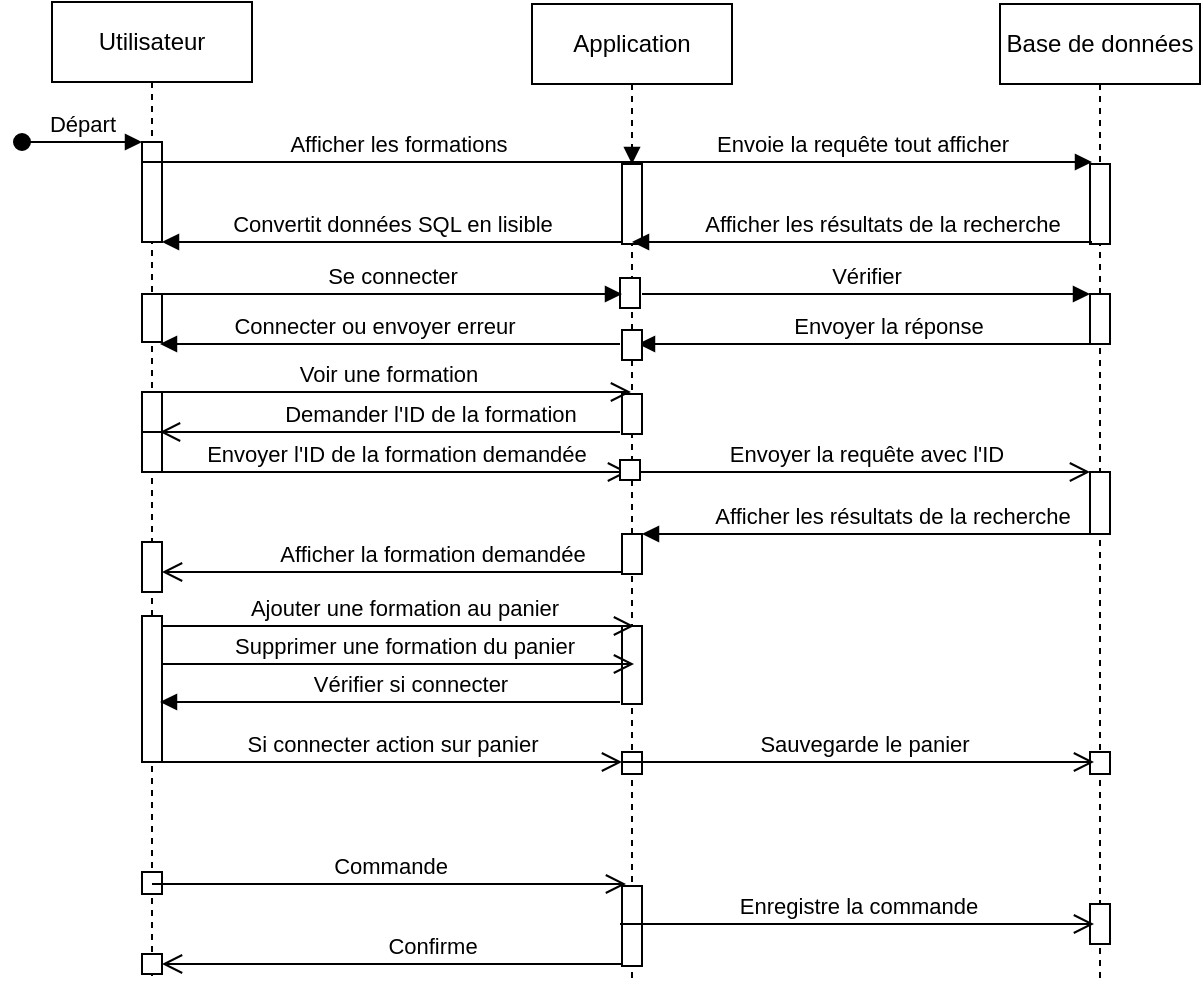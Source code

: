 <mxfile version="23.1.2" type="device">
  <diagram name="Page-1" id="2YBvvXClWsGukQMizWep">
    <mxGraphModel dx="2074" dy="792" grid="1" gridSize="10" guides="1" tooltips="1" connect="1" arrows="1" fold="1" page="1" pageScale="1" pageWidth="850" pageHeight="1100" math="0" shadow="0">
      <root>
        <mxCell id="0" />
        <mxCell id="1" parent="0" />
        <mxCell id="aM9ryv3xv72pqoxQDRHE-1" value="Utilisateur" style="shape=umlLifeline;perimeter=lifelinePerimeter;whiteSpace=wrap;html=1;container=0;dropTarget=0;collapsible=0;recursiveResize=0;outlineConnect=0;portConstraint=eastwest;newEdgeStyle={&quot;edgeStyle&quot;:&quot;elbowEdgeStyle&quot;,&quot;elbow&quot;:&quot;vertical&quot;,&quot;curved&quot;:0,&quot;rounded&quot;:0};" parent="1" vertex="1">
          <mxGeometry x="70" y="40" width="100" height="490" as="geometry" />
        </mxCell>
        <mxCell id="aM9ryv3xv72pqoxQDRHE-2" value="" style="html=1;points=[];perimeter=orthogonalPerimeter;outlineConnect=0;targetShapes=umlLifeline;portConstraint=eastwest;newEdgeStyle={&quot;edgeStyle&quot;:&quot;elbowEdgeStyle&quot;,&quot;elbow&quot;:&quot;vertical&quot;,&quot;curved&quot;:0,&quot;rounded&quot;:0};" parent="aM9ryv3xv72pqoxQDRHE-1" vertex="1">
          <mxGeometry x="45" y="70" width="10" height="10" as="geometry" />
        </mxCell>
        <mxCell id="aM9ryv3xv72pqoxQDRHE-3" value="Départ" style="html=1;verticalAlign=bottom;startArrow=oval;endArrow=block;startSize=8;edgeStyle=elbowEdgeStyle;elbow=vertical;curved=0;rounded=0;" parent="aM9ryv3xv72pqoxQDRHE-1" target="aM9ryv3xv72pqoxQDRHE-2" edge="1">
          <mxGeometry relative="1" as="geometry">
            <mxPoint x="-15" y="70" as="sourcePoint" />
          </mxGeometry>
        </mxCell>
        <mxCell id="z25Uq1P8lbXZ6_uPKflM-8" value="" style="html=1;points=[];perimeter=orthogonalPerimeter;outlineConnect=0;targetShapes=umlLifeline;portConstraint=eastwest;newEdgeStyle={&quot;edgeStyle&quot;:&quot;elbowEdgeStyle&quot;,&quot;elbow&quot;:&quot;vertical&quot;,&quot;curved&quot;:0,&quot;rounded&quot;:0};" parent="aM9ryv3xv72pqoxQDRHE-1" vertex="1">
          <mxGeometry x="45" y="270" width="10" height="25" as="geometry" />
        </mxCell>
        <mxCell id="z25Uq1P8lbXZ6_uPKflM-14" value="" style="html=1;points=[];perimeter=orthogonalPerimeter;outlineConnect=0;targetShapes=umlLifeline;portConstraint=eastwest;newEdgeStyle={&quot;edgeStyle&quot;:&quot;elbowEdgeStyle&quot;,&quot;elbow&quot;:&quot;vertical&quot;,&quot;curved&quot;:0,&quot;rounded&quot;:0};" parent="aM9ryv3xv72pqoxQDRHE-1" vertex="1">
          <mxGeometry x="45" y="435" width="10" height="11" as="geometry" />
        </mxCell>
        <mxCell id="z25Uq1P8lbXZ6_uPKflM-18" value="" style="html=1;points=[];perimeter=orthogonalPerimeter;outlineConnect=0;targetShapes=umlLifeline;portConstraint=eastwest;newEdgeStyle={&quot;edgeStyle&quot;:&quot;elbowEdgeStyle&quot;,&quot;elbow&quot;:&quot;vertical&quot;,&quot;curved&quot;:0,&quot;rounded&quot;:0};" parent="aM9ryv3xv72pqoxQDRHE-1" vertex="1">
          <mxGeometry x="45" y="476" width="10" height="10" as="geometry" />
        </mxCell>
        <mxCell id="oRkiIsHqqdRiKbcHqxus-1" value="" style="html=1;points=[];perimeter=orthogonalPerimeter;outlineConnect=0;targetShapes=umlLifeline;portConstraint=eastwest;newEdgeStyle={&quot;edgeStyle&quot;:&quot;elbowEdgeStyle&quot;,&quot;elbow&quot;:&quot;vertical&quot;,&quot;curved&quot;:0,&quot;rounded&quot;:0};" parent="aM9ryv3xv72pqoxQDRHE-1" vertex="1">
          <mxGeometry x="45" y="80" width="10" height="40" as="geometry" />
        </mxCell>
        <mxCell id="oRkiIsHqqdRiKbcHqxus-3" value="" style="html=1;points=[];perimeter=orthogonalPerimeter;outlineConnect=0;targetShapes=umlLifeline;portConstraint=eastwest;newEdgeStyle={&quot;edgeStyle&quot;:&quot;elbowEdgeStyle&quot;,&quot;elbow&quot;:&quot;vertical&quot;,&quot;curved&quot;:0,&quot;rounded&quot;:0};" parent="aM9ryv3xv72pqoxQDRHE-1" vertex="1">
          <mxGeometry x="45" y="195" width="10" height="20" as="geometry" />
        </mxCell>
        <mxCell id="hGvG4Hp4Aij3elvpk6Hw-1" value="" style="html=1;points=[];perimeter=orthogonalPerimeter;outlineConnect=0;targetShapes=umlLifeline;portConstraint=eastwest;newEdgeStyle={&quot;edgeStyle&quot;:&quot;elbowEdgeStyle&quot;,&quot;elbow&quot;:&quot;vertical&quot;,&quot;curved&quot;:0,&quot;rounded&quot;:0};" vertex="1" parent="aM9ryv3xv72pqoxQDRHE-1">
          <mxGeometry x="45" y="146" width="10" height="24" as="geometry" />
        </mxCell>
        <mxCell id="aM9ryv3xv72pqoxQDRHE-5" value="Application" style="shape=umlLifeline;perimeter=lifelinePerimeter;whiteSpace=wrap;html=1;container=0;dropTarget=0;collapsible=0;recursiveResize=0;outlineConnect=0;portConstraint=eastwest;newEdgeStyle={&quot;edgeStyle&quot;:&quot;elbowEdgeStyle&quot;,&quot;elbow&quot;:&quot;vertical&quot;,&quot;curved&quot;:0,&quot;rounded&quot;:0};" parent="1" vertex="1">
          <mxGeometry x="310" y="41" width="100" height="489" as="geometry" />
        </mxCell>
        <mxCell id="aM9ryv3xv72pqoxQDRHE-6" value="" style="html=1;points=[];perimeter=orthogonalPerimeter;outlineConnect=0;targetShapes=umlLifeline;portConstraint=eastwest;newEdgeStyle={&quot;edgeStyle&quot;:&quot;elbowEdgeStyle&quot;,&quot;elbow&quot;:&quot;vertical&quot;,&quot;curved&quot;:0,&quot;rounded&quot;:0};" parent="aM9ryv3xv72pqoxQDRHE-5" vertex="1">
          <mxGeometry x="45" y="80" width="10" height="40" as="geometry" />
        </mxCell>
        <mxCell id="z25Uq1P8lbXZ6_uPKflM-7" value="" style="html=1;points=[];perimeter=orthogonalPerimeter;outlineConnect=0;targetShapes=umlLifeline;portConstraint=eastwest;newEdgeStyle={&quot;edgeStyle&quot;:&quot;elbowEdgeStyle&quot;,&quot;elbow&quot;:&quot;vertical&quot;,&quot;curved&quot;:0,&quot;rounded&quot;:0};" parent="aM9ryv3xv72pqoxQDRHE-5" vertex="1">
          <mxGeometry x="45" y="195" width="10" height="20" as="geometry" />
        </mxCell>
        <mxCell id="z25Uq1P8lbXZ6_uPKflM-11" value="" style="html=1;points=[];perimeter=orthogonalPerimeter;outlineConnect=0;targetShapes=umlLifeline;portConstraint=eastwest;newEdgeStyle={&quot;edgeStyle&quot;:&quot;elbowEdgeStyle&quot;,&quot;elbow&quot;:&quot;vertical&quot;,&quot;curved&quot;:0,&quot;rounded&quot;:0};" parent="aM9ryv3xv72pqoxQDRHE-5" vertex="1">
          <mxGeometry x="45" y="311" width="10" height="39" as="geometry" />
        </mxCell>
        <mxCell id="z25Uq1P8lbXZ6_uPKflM-16" value="" style="html=1;points=[];perimeter=orthogonalPerimeter;outlineConnect=0;targetShapes=umlLifeline;portConstraint=eastwest;newEdgeStyle={&quot;edgeStyle&quot;:&quot;elbowEdgeStyle&quot;,&quot;elbow&quot;:&quot;vertical&quot;,&quot;curved&quot;:0,&quot;rounded&quot;:0};" parent="aM9ryv3xv72pqoxQDRHE-5" vertex="1">
          <mxGeometry x="45" y="441" width="10" height="40" as="geometry" />
        </mxCell>
        <mxCell id="eoItr24NMjDXoSU48hns-13" value="" style="html=1;points=[];perimeter=orthogonalPerimeter;outlineConnect=0;targetShapes=umlLifeline;portConstraint=eastwest;newEdgeStyle={&quot;edgeStyle&quot;:&quot;elbowEdgeStyle&quot;,&quot;elbow&quot;:&quot;vertical&quot;,&quot;curved&quot;:0,&quot;rounded&quot;:0};" parent="aM9ryv3xv72pqoxQDRHE-5" vertex="1">
          <mxGeometry x="45" y="265" width="10" height="20" as="geometry" />
        </mxCell>
        <mxCell id="hGvG4Hp4Aij3elvpk6Hw-3" value="" style="html=1;points=[];perimeter=orthogonalPerimeter;outlineConnect=0;targetShapes=umlLifeline;portConstraint=eastwest;newEdgeStyle={&quot;edgeStyle&quot;:&quot;elbowEdgeStyle&quot;,&quot;elbow&quot;:&quot;vertical&quot;,&quot;curved&quot;:0,&quot;rounded&quot;:0};" vertex="1" parent="aM9ryv3xv72pqoxQDRHE-5">
          <mxGeometry x="44" y="137" width="10" height="15" as="geometry" />
        </mxCell>
        <mxCell id="hGvG4Hp4Aij3elvpk6Hw-15" value="" style="html=1;points=[];perimeter=orthogonalPerimeter;outlineConnect=0;targetShapes=umlLifeline;portConstraint=eastwest;newEdgeStyle={&quot;edgeStyle&quot;:&quot;elbowEdgeStyle&quot;,&quot;elbow&quot;:&quot;vertical&quot;,&quot;curved&quot;:0,&quot;rounded&quot;:0};" vertex="1" parent="aM9ryv3xv72pqoxQDRHE-5">
          <mxGeometry x="45" y="374" width="10" height="11" as="geometry" />
        </mxCell>
        <mxCell id="aM9ryv3xv72pqoxQDRHE-7" value="Afficher les formations" style="html=1;verticalAlign=bottom;endArrow=block;edgeStyle=elbowEdgeStyle;elbow=vertical;curved=0;rounded=0;" parent="1" source="aM9ryv3xv72pqoxQDRHE-2" target="aM9ryv3xv72pqoxQDRHE-6" edge="1">
          <mxGeometry relative="1" as="geometry">
            <mxPoint x="195" y="130" as="sourcePoint" />
            <Array as="points">
              <mxPoint x="180" y="120" />
            </Array>
          </mxGeometry>
        </mxCell>
        <mxCell id="aM9ryv3xv72pqoxQDRHE-8" value="Afficher la formation demandée" style="html=1;verticalAlign=bottom;endArrow=open;endSize=8;edgeStyle=elbowEdgeStyle;elbow=vertical;curved=0;rounded=0;" parent="1" edge="1">
          <mxGeometry x="-0.174" relative="1" as="geometry">
            <mxPoint x="125" y="325" as="targetPoint" />
            <Array as="points">
              <mxPoint x="190" y="325" />
            </Array>
            <mxPoint x="355" y="325" as="sourcePoint" />
            <mxPoint as="offset" />
          </mxGeometry>
        </mxCell>
        <mxCell id="aM9ryv3xv72pqoxQDRHE-9" value="Convertit données SQL en lisible" style="html=1;verticalAlign=bottom;endArrow=block;edgeStyle=elbowEdgeStyle;elbow=vertical;curved=0;rounded=0;" parent="1" source="aM9ryv3xv72pqoxQDRHE-6" edge="1">
          <mxGeometry relative="1" as="geometry">
            <mxPoint x="175" y="160" as="sourcePoint" />
            <Array as="points">
              <mxPoint x="190" y="160" />
            </Array>
            <mxPoint x="125" y="160" as="targetPoint" />
          </mxGeometry>
        </mxCell>
        <mxCell id="aM9ryv3xv72pqoxQDRHE-10" value="Voir une formation" style="html=1;verticalAlign=bottom;endArrow=open;endSize=8;edgeStyle=elbowEdgeStyle;elbow=vertical;curved=0;rounded=0;" parent="1" edge="1">
          <mxGeometry relative="1" as="geometry">
            <mxPoint x="359.5" y="235" as="targetPoint" />
            <Array as="points">
              <mxPoint x="200" y="235" />
              <mxPoint x="180" y="245" />
            </Array>
            <mxPoint x="115" y="235" as="sourcePoint" />
          </mxGeometry>
        </mxCell>
        <mxCell id="z25Uq1P8lbXZ6_uPKflM-15" value="Ajouter une formation au panier" style="html=1;verticalAlign=bottom;endArrow=open;endSize=8;edgeStyle=elbowEdgeStyle;elbow=vertical;curved=0;rounded=0;" parent="1" source="eoItr24NMjDXoSU48hns-18" edge="1">
          <mxGeometry x="0.02" relative="1" as="geometry">
            <mxPoint x="361" y="352" as="targetPoint" />
            <Array as="points">
              <mxPoint x="201" y="352" />
              <mxPoint x="181" y="362" />
            </Array>
            <mxPoint x="116" y="352" as="sourcePoint" />
            <mxPoint as="offset" />
          </mxGeometry>
        </mxCell>
        <mxCell id="oRkiIsHqqdRiKbcHqxus-5" value="Commande" style="html=1;verticalAlign=bottom;endArrow=open;endSize=8;edgeStyle=elbowEdgeStyle;elbow=vertical;curved=0;rounded=0;" parent="1" edge="1">
          <mxGeometry relative="1" as="geometry">
            <mxPoint x="357" y="481" as="targetPoint" />
            <Array as="points">
              <mxPoint x="197" y="481" />
              <mxPoint x="177" y="491" />
            </Array>
            <mxPoint x="120" y="481" as="sourcePoint" />
          </mxGeometry>
        </mxCell>
        <mxCell id="oRkiIsHqqdRiKbcHqxus-6" value="Confirme" style="html=1;verticalAlign=bottom;endArrow=open;endSize=8;edgeStyle=elbowEdgeStyle;elbow=vertical;curved=0;rounded=0;" parent="1" edge="1">
          <mxGeometry x="-0.174" relative="1" as="geometry">
            <mxPoint x="125" y="521" as="targetPoint" />
            <Array as="points">
              <mxPoint x="190" y="521" />
            </Array>
            <mxPoint x="355" y="521" as="sourcePoint" />
            <mxPoint as="offset" />
          </mxGeometry>
        </mxCell>
        <mxCell id="eoItr24NMjDXoSU48hns-1" value="Base de données" style="shape=umlLifeline;perimeter=lifelinePerimeter;whiteSpace=wrap;html=1;container=0;dropTarget=0;collapsible=0;recursiveResize=0;outlineConnect=0;portConstraint=eastwest;newEdgeStyle={&quot;edgeStyle&quot;:&quot;elbowEdgeStyle&quot;,&quot;elbow&quot;:&quot;vertical&quot;,&quot;curved&quot;:0,&quot;rounded&quot;:0};" parent="1" vertex="1">
          <mxGeometry x="544" y="41" width="100" height="489" as="geometry" />
        </mxCell>
        <mxCell id="eoItr24NMjDXoSU48hns-2" value="" style="html=1;points=[];perimeter=orthogonalPerimeter;outlineConnect=0;targetShapes=umlLifeline;portConstraint=eastwest;newEdgeStyle={&quot;edgeStyle&quot;:&quot;elbowEdgeStyle&quot;,&quot;elbow&quot;:&quot;vertical&quot;,&quot;curved&quot;:0,&quot;rounded&quot;:0};" parent="eoItr24NMjDXoSU48hns-1" vertex="1">
          <mxGeometry x="45" y="80" width="10" height="40" as="geometry" />
        </mxCell>
        <mxCell id="eoItr24NMjDXoSU48hns-3" value="" style="html=1;points=[];perimeter=orthogonalPerimeter;outlineConnect=0;targetShapes=umlLifeline;portConstraint=eastwest;newEdgeStyle={&quot;edgeStyle&quot;:&quot;elbowEdgeStyle&quot;,&quot;elbow&quot;:&quot;vertical&quot;,&quot;curved&quot;:0,&quot;rounded&quot;:0};" parent="eoItr24NMjDXoSU48hns-1" vertex="1">
          <mxGeometry x="45" y="234" width="10" height="31" as="geometry" />
        </mxCell>
        <mxCell id="eoItr24NMjDXoSU48hns-5" value="" style="html=1;points=[];perimeter=orthogonalPerimeter;outlineConnect=0;targetShapes=umlLifeline;portConstraint=eastwest;newEdgeStyle={&quot;edgeStyle&quot;:&quot;elbowEdgeStyle&quot;,&quot;elbow&quot;:&quot;vertical&quot;,&quot;curved&quot;:0,&quot;rounded&quot;:0};" parent="eoItr24NMjDXoSU48hns-1" vertex="1">
          <mxGeometry x="45" y="450" width="10" height="20" as="geometry" />
        </mxCell>
        <mxCell id="hGvG4Hp4Aij3elvpk6Hw-5" value="" style="html=1;points=[];perimeter=orthogonalPerimeter;outlineConnect=0;targetShapes=umlLifeline;portConstraint=eastwest;newEdgeStyle={&quot;edgeStyle&quot;:&quot;elbowEdgeStyle&quot;,&quot;elbow&quot;:&quot;vertical&quot;,&quot;curved&quot;:0,&quot;rounded&quot;:0};" vertex="1" parent="eoItr24NMjDXoSU48hns-1">
          <mxGeometry x="45" y="145" width="10" height="25" as="geometry" />
        </mxCell>
        <mxCell id="hGvG4Hp4Aij3elvpk6Hw-12" value="" style="html=1;points=[];perimeter=orthogonalPerimeter;outlineConnect=0;targetShapes=umlLifeline;portConstraint=eastwest;newEdgeStyle={&quot;edgeStyle&quot;:&quot;elbowEdgeStyle&quot;,&quot;elbow&quot;:&quot;vertical&quot;,&quot;curved&quot;:0,&quot;rounded&quot;:0};" vertex="1" parent="eoItr24NMjDXoSU48hns-1">
          <mxGeometry x="45" y="374" width="10" height="11" as="geometry" />
        </mxCell>
        <mxCell id="eoItr24NMjDXoSU48hns-6" value="Envoie la requête tout afficher " style="html=1;verticalAlign=bottom;endArrow=block;edgeStyle=elbowEdgeStyle;elbow=vertical;curved=0;rounded=0;" parent="1" edge="1">
          <mxGeometry relative="1" as="geometry">
            <mxPoint x="360" y="120" as="sourcePoint" />
            <Array as="points">
              <mxPoint x="415" y="120" />
            </Array>
            <mxPoint x="590" y="120" as="targetPoint" />
          </mxGeometry>
        </mxCell>
        <mxCell id="eoItr24NMjDXoSU48hns-7" value="Afficher les résultats de la recherche" style="html=1;verticalAlign=bottom;endArrow=block;edgeStyle=elbowEdgeStyle;elbow=vertical;curved=0;rounded=0;" parent="1" edge="1">
          <mxGeometry x="-0.087" relative="1" as="geometry">
            <mxPoint x="590" y="160" as="sourcePoint" />
            <Array as="points">
              <mxPoint x="425" y="160" />
            </Array>
            <mxPoint x="360" y="160" as="targetPoint" />
            <mxPoint as="offset" />
          </mxGeometry>
        </mxCell>
        <mxCell id="eoItr24NMjDXoSU48hns-9" value="Demander l&#39;ID de la formation" style="html=1;verticalAlign=bottom;endArrow=open;endSize=8;edgeStyle=elbowEdgeStyle;elbow=vertical;curved=0;rounded=0;" parent="1" edge="1">
          <mxGeometry x="-0.174" relative="1" as="geometry">
            <mxPoint x="124" y="255" as="targetPoint" />
            <Array as="points">
              <mxPoint x="189" y="255" />
            </Array>
            <mxPoint x="354" y="255" as="sourcePoint" />
            <mxPoint as="offset" />
          </mxGeometry>
        </mxCell>
        <mxCell id="eoItr24NMjDXoSU48hns-10" value="Envoyer l&#39;ID de la formation demandée" style="html=1;verticalAlign=bottom;endArrow=open;endSize=8;edgeStyle=elbowEdgeStyle;elbow=vertical;curved=0;rounded=0;" parent="1" source="eoItr24NMjDXoSU48hns-14" edge="1">
          <mxGeometry relative="1" as="geometry">
            <mxPoint x="358" y="275" as="targetPoint" />
            <Array as="points">
              <mxPoint x="198" y="275" />
              <mxPoint x="178" y="285" />
            </Array>
            <mxPoint x="113" y="275" as="sourcePoint" />
          </mxGeometry>
        </mxCell>
        <mxCell id="eoItr24NMjDXoSU48hns-11" value="Envoyer la requête avec l&#39;ID" style="html=1;verticalAlign=bottom;endArrow=open;endSize=8;edgeStyle=elbowEdgeStyle;elbow=vertical;curved=0;rounded=0;" parent="1" source="eoItr24NMjDXoSU48hns-16" edge="1">
          <mxGeometry relative="1" as="geometry">
            <mxPoint x="589" y="275" as="targetPoint" />
            <Array as="points">
              <mxPoint x="429" y="275" />
              <mxPoint x="409" y="285" />
            </Array>
            <mxPoint x="344" y="275" as="sourcePoint" />
          </mxGeometry>
        </mxCell>
        <mxCell id="eoItr24NMjDXoSU48hns-12" value="Afficher les résultats de la recherche" style="html=1;verticalAlign=bottom;endArrow=block;edgeStyle=elbowEdgeStyle;elbow=vertical;curved=0;rounded=0;" parent="1" edge="1">
          <mxGeometry x="-0.087" relative="1" as="geometry">
            <mxPoint x="595" y="306" as="sourcePoint" />
            <Array as="points">
              <mxPoint x="430" y="306" />
            </Array>
            <mxPoint x="365" y="306" as="targetPoint" />
            <mxPoint as="offset" />
          </mxGeometry>
        </mxCell>
        <mxCell id="eoItr24NMjDXoSU48hns-14" value="" style="html=1;points=[];perimeter=orthogonalPerimeter;outlineConnect=0;targetShapes=umlLifeline;portConstraint=eastwest;newEdgeStyle={&quot;edgeStyle&quot;:&quot;elbowEdgeStyle&quot;,&quot;elbow&quot;:&quot;vertical&quot;,&quot;curved&quot;:0,&quot;rounded&quot;:0};" parent="1" vertex="1">
          <mxGeometry x="115" y="255" width="10" height="20" as="geometry" />
        </mxCell>
        <mxCell id="eoItr24NMjDXoSU48hns-16" value="" style="html=1;points=[];perimeter=orthogonalPerimeter;outlineConnect=0;targetShapes=umlLifeline;portConstraint=eastwest;newEdgeStyle={&quot;edgeStyle&quot;:&quot;elbowEdgeStyle&quot;,&quot;elbow&quot;:&quot;vertical&quot;,&quot;curved&quot;:0,&quot;rounded&quot;:0};" parent="1" vertex="1">
          <mxGeometry x="354" y="269" width="10" height="10" as="geometry" />
        </mxCell>
        <mxCell id="eoItr24NMjDXoSU48hns-18" value="" style="html=1;points=[];perimeter=orthogonalPerimeter;outlineConnect=0;targetShapes=umlLifeline;portConstraint=eastwest;newEdgeStyle={&quot;edgeStyle&quot;:&quot;elbowEdgeStyle&quot;,&quot;elbow&quot;:&quot;vertical&quot;,&quot;curved&quot;:0,&quot;rounded&quot;:0};" parent="1" vertex="1">
          <mxGeometry x="115" y="347" width="10" height="73" as="geometry" />
        </mxCell>
        <mxCell id="eoItr24NMjDXoSU48hns-20" value="Enregistre la commande" style="html=1;verticalAlign=bottom;endArrow=open;endSize=8;edgeStyle=elbowEdgeStyle;elbow=vertical;curved=0;rounded=0;" parent="1" edge="1">
          <mxGeometry relative="1" as="geometry">
            <mxPoint x="591" y="501" as="targetPoint" />
            <Array as="points">
              <mxPoint x="431" y="501" />
              <mxPoint x="411" y="511" />
            </Array>
            <mxPoint x="354" y="501" as="sourcePoint" />
          </mxGeometry>
        </mxCell>
        <mxCell id="hGvG4Hp4Aij3elvpk6Hw-2" value="Se connecter" style="html=1;verticalAlign=bottom;endArrow=block;edgeStyle=elbowEdgeStyle;elbow=vertical;curved=0;rounded=0;" edge="1" parent="1">
          <mxGeometry relative="1" as="geometry">
            <mxPoint x="125" y="186" as="sourcePoint" />
            <Array as="points">
              <mxPoint x="180" y="186" />
            </Array>
            <mxPoint x="355" y="186" as="targetPoint" />
          </mxGeometry>
        </mxCell>
        <mxCell id="hGvG4Hp4Aij3elvpk6Hw-4" value="Vérifier" style="html=1;verticalAlign=bottom;endArrow=block;edgeStyle=elbowEdgeStyle;elbow=vertical;curved=0;rounded=0;" edge="1" parent="1" target="hGvG4Hp4Aij3elvpk6Hw-5">
          <mxGeometry relative="1" as="geometry">
            <mxPoint x="365" y="186" as="sourcePoint" />
            <Array as="points">
              <mxPoint x="410" y="186" />
            </Array>
            <mxPoint x="585" y="186" as="targetPoint" />
          </mxGeometry>
        </mxCell>
        <mxCell id="hGvG4Hp4Aij3elvpk6Hw-6" value="Envoyer la réponse" style="html=1;verticalAlign=bottom;endArrow=block;edgeStyle=elbowEdgeStyle;elbow=vertical;curved=0;rounded=0;" edge="1" parent="1">
          <mxGeometry x="-0.087" relative="1" as="geometry">
            <mxPoint x="593" y="211" as="sourcePoint" />
            <Array as="points">
              <mxPoint x="428" y="211" />
            </Array>
            <mxPoint x="363" y="211" as="targetPoint" />
            <mxPoint as="offset" />
          </mxGeometry>
        </mxCell>
        <mxCell id="hGvG4Hp4Aij3elvpk6Hw-7" value="" style="html=1;points=[];perimeter=orthogonalPerimeter;outlineConnect=0;targetShapes=umlLifeline;portConstraint=eastwest;newEdgeStyle={&quot;edgeStyle&quot;:&quot;elbowEdgeStyle&quot;,&quot;elbow&quot;:&quot;vertical&quot;,&quot;curved&quot;:0,&quot;rounded&quot;:0};" vertex="1" parent="1">
          <mxGeometry x="355" y="204" width="10" height="15" as="geometry" />
        </mxCell>
        <mxCell id="hGvG4Hp4Aij3elvpk6Hw-9" value="Connecter ou envoyer erreur" style="html=1;verticalAlign=bottom;endArrow=block;edgeStyle=elbowEdgeStyle;elbow=vertical;curved=0;rounded=0;" edge="1" parent="1">
          <mxGeometry x="0.07" relative="1" as="geometry">
            <mxPoint x="354" y="211" as="sourcePoint" />
            <Array as="points">
              <mxPoint x="189" y="211" />
            </Array>
            <mxPoint x="124" y="211" as="targetPoint" />
            <mxPoint as="offset" />
          </mxGeometry>
        </mxCell>
        <mxCell id="hGvG4Hp4Aij3elvpk6Hw-10" value="Supprimer une formation du panier" style="html=1;verticalAlign=bottom;endArrow=open;endSize=8;edgeStyle=elbowEdgeStyle;elbow=vertical;curved=0;rounded=0;" edge="1" parent="1">
          <mxGeometry x="0.02" relative="1" as="geometry">
            <mxPoint x="361" y="371" as="targetPoint" />
            <Array as="points">
              <mxPoint x="201" y="371" />
              <mxPoint x="181" y="381" />
            </Array>
            <mxPoint x="125" y="371" as="sourcePoint" />
            <mxPoint as="offset" />
          </mxGeometry>
        </mxCell>
        <mxCell id="hGvG4Hp4Aij3elvpk6Hw-11" value="Si connecter action sur panier" style="html=1;verticalAlign=bottom;endArrow=open;endSize=8;edgeStyle=elbowEdgeStyle;elbow=vertical;curved=0;rounded=0;" edge="1" parent="1">
          <mxGeometry x="0.02" relative="1" as="geometry">
            <mxPoint x="355" y="420" as="targetPoint" />
            <Array as="points">
              <mxPoint x="195" y="420" />
              <mxPoint x="175" y="430" />
            </Array>
            <mxPoint x="119" y="420" as="sourcePoint" />
            <mxPoint as="offset" />
          </mxGeometry>
        </mxCell>
        <mxCell id="hGvG4Hp4Aij3elvpk6Hw-14" value="Vérifier si connecter" style="html=1;verticalAlign=bottom;endArrow=block;edgeStyle=elbowEdgeStyle;elbow=vertical;curved=0;rounded=0;" edge="1" parent="1">
          <mxGeometry x="-0.087" relative="1" as="geometry">
            <mxPoint x="354" y="390" as="sourcePoint" />
            <Array as="points">
              <mxPoint x="189" y="390" />
            </Array>
            <mxPoint x="124" y="390" as="targetPoint" />
            <mxPoint as="offset" />
          </mxGeometry>
        </mxCell>
        <mxCell id="hGvG4Hp4Aij3elvpk6Hw-16" value="Sauvegarde le panier" style="html=1;verticalAlign=bottom;endArrow=open;endSize=8;edgeStyle=elbowEdgeStyle;elbow=vertical;curved=0;rounded=0;" edge="1" parent="1">
          <mxGeometry x="0.02" relative="1" as="geometry">
            <mxPoint x="591" y="420" as="targetPoint" />
            <Array as="points">
              <mxPoint x="431" y="420" />
              <mxPoint x="411" y="430" />
            </Array>
            <mxPoint x="355" y="420" as="sourcePoint" />
            <mxPoint as="offset" />
          </mxGeometry>
        </mxCell>
      </root>
    </mxGraphModel>
  </diagram>
</mxfile>
